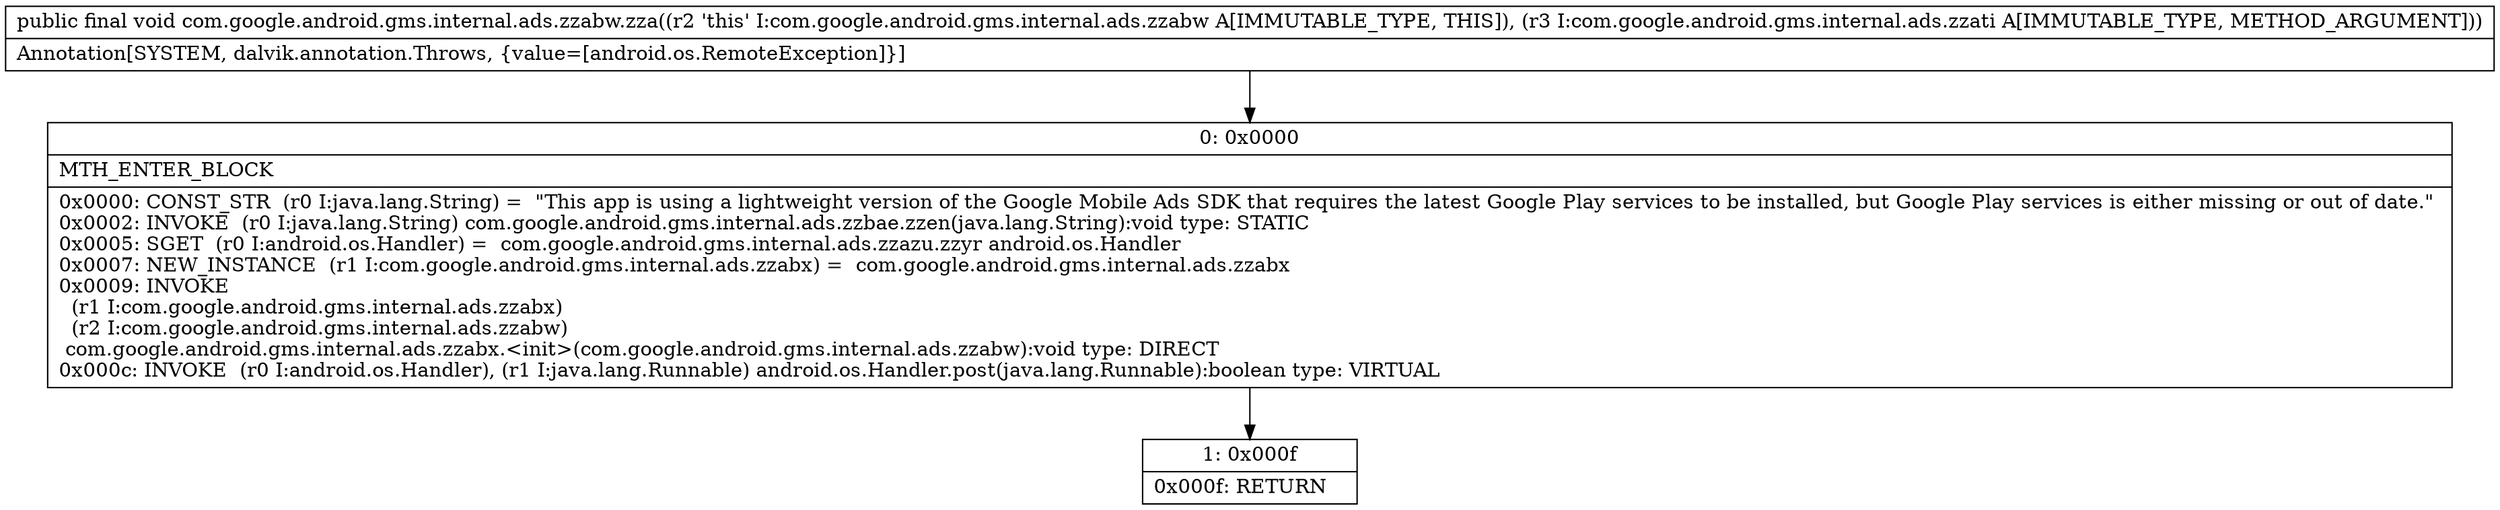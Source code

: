 digraph "CFG forcom.google.android.gms.internal.ads.zzabw.zza(Lcom\/google\/android\/gms\/internal\/ads\/zzati;)V" {
Node_0 [shape=record,label="{0\:\ 0x0000|MTH_ENTER_BLOCK\l|0x0000: CONST_STR  (r0 I:java.lang.String) =  \"This app is using a lightweight version of the Google Mobile Ads SDK that requires the latest Google Play services to be installed, but Google Play services is either missing or out of date.\" \l0x0002: INVOKE  (r0 I:java.lang.String) com.google.android.gms.internal.ads.zzbae.zzen(java.lang.String):void type: STATIC \l0x0005: SGET  (r0 I:android.os.Handler) =  com.google.android.gms.internal.ads.zzazu.zzyr android.os.Handler \l0x0007: NEW_INSTANCE  (r1 I:com.google.android.gms.internal.ads.zzabx) =  com.google.android.gms.internal.ads.zzabx \l0x0009: INVOKE  \l  (r1 I:com.google.android.gms.internal.ads.zzabx)\l  (r2 I:com.google.android.gms.internal.ads.zzabw)\l com.google.android.gms.internal.ads.zzabx.\<init\>(com.google.android.gms.internal.ads.zzabw):void type: DIRECT \l0x000c: INVOKE  (r0 I:android.os.Handler), (r1 I:java.lang.Runnable) android.os.Handler.post(java.lang.Runnable):boolean type: VIRTUAL \l}"];
Node_1 [shape=record,label="{1\:\ 0x000f|0x000f: RETURN   \l}"];
MethodNode[shape=record,label="{public final void com.google.android.gms.internal.ads.zzabw.zza((r2 'this' I:com.google.android.gms.internal.ads.zzabw A[IMMUTABLE_TYPE, THIS]), (r3 I:com.google.android.gms.internal.ads.zzati A[IMMUTABLE_TYPE, METHOD_ARGUMENT]))  | Annotation[SYSTEM, dalvik.annotation.Throws, \{value=[android.os.RemoteException]\}]\l}"];
MethodNode -> Node_0;
Node_0 -> Node_1;
}

